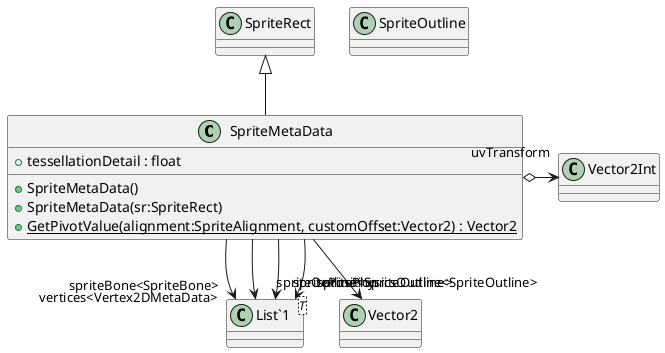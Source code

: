 @startuml
class SpriteMetaData {
    + tessellationDetail : float
    + SpriteMetaData()
    + SpriteMetaData(sr:SpriteRect)
    + {static} GetPivotValue(alignment:SpriteAlignment, customOffset:Vector2) : Vector2
}
class SpriteOutline {
}
class "List`1"<T> {
}
SpriteRect <|-- SpriteMetaData
SpriteMetaData --> "spriteBone<SpriteBone>" "List`1"
SpriteMetaData --> "spriteOutline<SpriteOutline>" "List`1"
SpriteMetaData --> "vertices<Vertex2DMetaData>" "List`1"
SpriteMetaData --> "spritePhysicsOutline<SpriteOutline>" "List`1"
SpriteMetaData o-> "uvTransform" Vector2Int
SpriteMetaData --> "spritePosition" Vector2
@enduml
